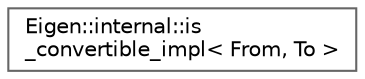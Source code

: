 digraph "Graphical Class Hierarchy"
{
 // LATEX_PDF_SIZE
  bgcolor="transparent";
  edge [fontname=Helvetica,fontsize=10,labelfontname=Helvetica,labelfontsize=10];
  node [fontname=Helvetica,fontsize=10,shape=box,height=0.2,width=0.4];
  rankdir="LR";
  Node0 [id="Node000000",label="Eigen::internal::is\l_convertible_impl\< From, To \>",height=0.2,width=0.4,color="grey40", fillcolor="white", style="filled",URL="$structEigen_1_1internal_1_1is__convertible__impl.html",tooltip=" "];
}
